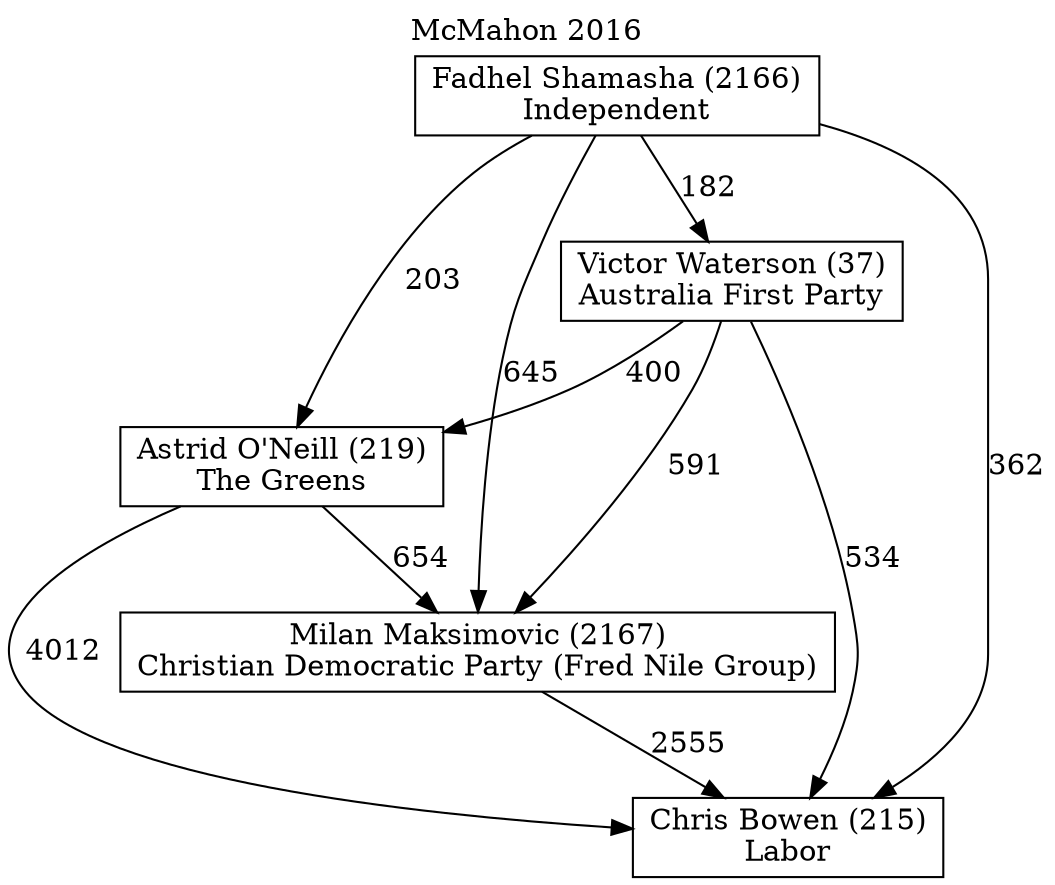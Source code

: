 // House preference flow
digraph "Chris Bowen (215)_McMahon_2016" {
	graph [label="McMahon 2016" labelloc=t mclimit=10]
	node [shape=box]
	"Astrid O'Neill (219)" [label="Astrid O'Neill (219)
The Greens"]
	"Chris Bowen (215)" [label="Chris Bowen (215)
Labor"]
	"Fadhel Shamasha (2166)" [label="Fadhel Shamasha (2166)
Independent"]
	"Milan Maksimovic (2167)" [label="Milan Maksimovic (2167)
Christian Democratic Party (Fred Nile Group)"]
	"Victor Waterson (37)" [label="Victor Waterson (37)
Australia First Party"]
	"Astrid O'Neill (219)" -> "Chris Bowen (215)" [label=4012]
	"Astrid O'Neill (219)" -> "Milan Maksimovic (2167)" [label=654]
	"Fadhel Shamasha (2166)" -> "Astrid O'Neill (219)" [label=203]
	"Fadhel Shamasha (2166)" -> "Chris Bowen (215)" [label=362]
	"Fadhel Shamasha (2166)" -> "Milan Maksimovic (2167)" [label=645]
	"Fadhel Shamasha (2166)" -> "Victor Waterson (37)" [label=182]
	"Milan Maksimovic (2167)" -> "Chris Bowen (215)" [label=2555]
	"Victor Waterson (37)" -> "Astrid O'Neill (219)" [label=400]
	"Victor Waterson (37)" -> "Chris Bowen (215)" [label=534]
	"Victor Waterson (37)" -> "Milan Maksimovic (2167)" [label=591]
}
